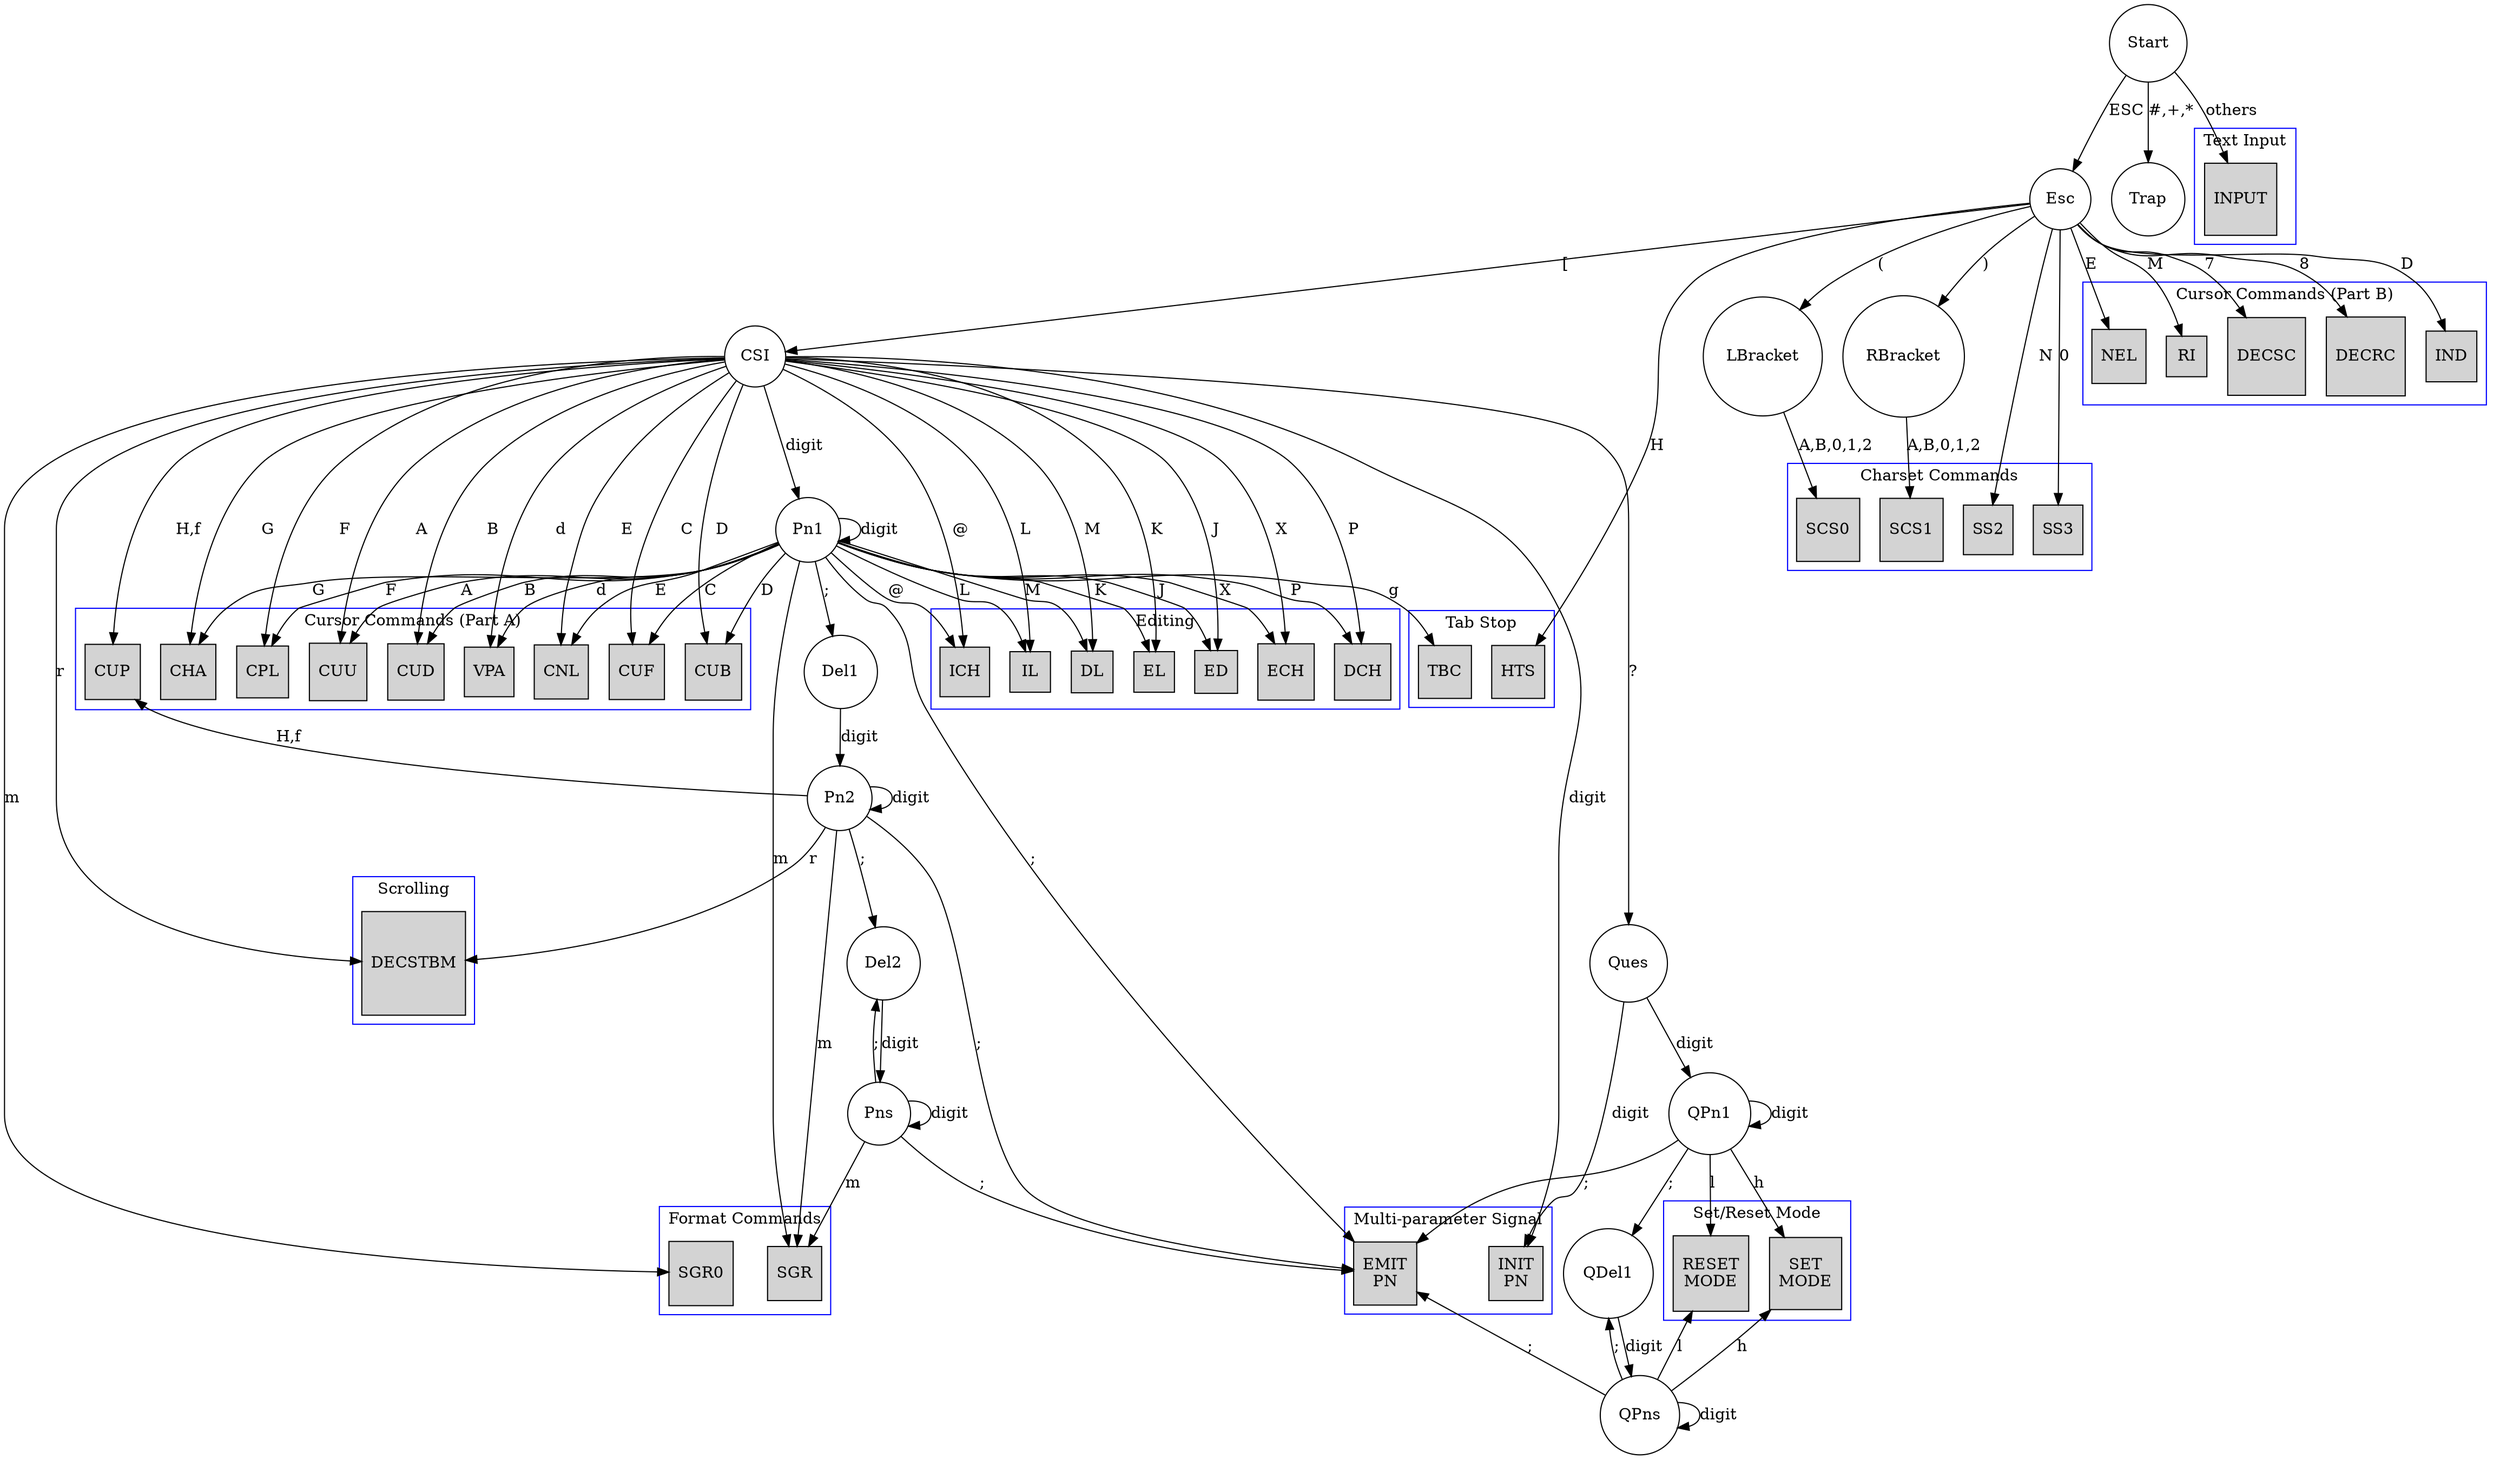 digraph DFA {   
//	edge[fontname="FangSong"];  
//	node[peripheries=2, fontname="FangSong"];  
//	size="16, 16";  
	rankdir=TB;
	node[shape=circle];  

	Start;

	/* Basic structure */

	// ESC
	Start->Esc[label=ESC];

	// ESC #,*,+
	Start->Trap[label="#,+,*"];

	// ESC [
	Esc->CSI[label="["];

	// ESC [ Pn
	CSI->Pn1[label="digit"];
	Pn1->Pn1[label="digit"];

	// ESC [ Pn; 
	Pn1->Del1[label=";"];

	// ESC [ Pn; Pn
	Del1->Pn2[label="digit"];
	Pn2->Pn2[label="digit"];

	// ESC [ Pn; Pn; 
	Pn2->Del2[label=";"];

	// ESC [ Pn; Pn; Pns
	Del2->Pns[label="digit"];
	Pns->Pns[label="digit"];
	Pns->Del2[label=";"];

	// ESC (
	Esc->LBracket[label="("];

	// ESC )
	Esc->RBracket[label=")"];

	// ESC [ ?
	CSI->Ques[label="?"];

	// ESC [ ? Pn
	Ques->QPn1[label="digit"];
	QPn1->QPn1[label="digit"];

	// ESC [ ? Pn; Pns
	QPn1->QDel1[label=";"];
	QDel1->QPns[label="digit"];
	QPns->QPns[label="digit"];
	QPns->QDel1[label=";"];

	/* Multi-parameter Signal */
	subgraph cluster7 {
		node[style=filled,shape=square];
        color=blue;
        label="Multi-parameter Signal";  
		EMIT_PN[label="EMIT\nPN"];
		INIT_PN[label="INIT\nPN"];
	}

	CSI->INIT_PN[label="digit"];
	Pn1->EMIT_PN[label=";"];
	Pn2->EMIT_PN[label=";"];
	Pns->EMIT_PN[label=";"];

	Ques->INIT_PN[label="digit"];
	QPn1->EMIT_PN[label=";"];

	// QPns->EMIT_PN
	EMIT_PN->QPns[label=";", dir="back"];
	
	/* Format Commands */
	subgraph cluster0 {
		node[style=filled,shape=square];
        color=blue;
        label="Format Commands";  
		SGR; SGR0;
	}

	Pn1->SGR[label="m"];
	Pn2->SGR[label="m"];
	Pns->SGR[label="m"];
	CSI->SGR0[label="m"];

	/* Charset Commands */
	subgraph cluster3 {
		node[style=filled,shape=square];
        color=blue;
        label="Charset Commands";  
		SCS0; SCS1; SS2; SS3;
	}

	LBracket->SCS0[label="A,B,0,1,2"];
	RBracket->SCS1[label="A,B,0,1,2"];
	Esc->SS2[label=N];
	Esc->SS3[label=0];

	/* Cursor Movement Commands */
	subgraph cluster1a {
		node[style=filled,shape=square];
        color=blue;
        label="Cursor Commands (Part A)";  
		CUU; CUD; CUF; CUB; CUP;
		CNL; CPL; CHA; VPA;
	}

	subgraph cluster1b {
		node[style=filled,shape=square];
        color=blue;
        label="Cursor Commands (Part B)";  
		IND; NEL; RI; DECSC; DECRC;
	}

	// ESC [ Pn A
	Pn1->CUU[label=A];  // Cursor up
	CSI->CUU[label=A];

	// ESC [ Pn B
	Pn1->CUD[label=B];  // Cursor down
	CSI->CUD[label=B];

	// ESC [ Pn C
	Pn1->CUF[label=C];  // Cursor forward (right)
	CSI->CUF[label=C];

	// ESC [ Pn D
	Pn1->CUB[label=D];  // Cursor backward (left)
	CSI->CUB[label=D];

	// ESC [ Pn E
	Pn1->CNL[label=E];  // Cursor next line
	CSI->CNL[label=E];

	// ESC [ Pn F
	Pn1->CPL[label=F];  // Cursor previous line
	CSI->CPL[label=F];

	// ESC [ Pn G
	Pn1->CHA[label=G];  // Cursor horizontal absolute
	CSI->CHA[label=G];

	// ESC [ Pn d
	Pn1->VPA[label=d];  // vertical line position absolute
	CSI->VPA[label=d];

	// ESC [ Pn; Pn H 
	Pn2->CUP[label="H,f"]; // Cursor Position

	// ESC [ H
	CSI->CUP[label="H,f"]; // Cursor Home

	// ESC D
	Esc->IND[label=D];  // Index

	// ESC E
	Esc->NEL[label=E];  // Next line

	// ESC M
	Esc->RI[label=M];  // Reserve Index

	// ESC 7
	Esc->DECSC[label=7]; // Save cursor

	// ESC 8
	Esc->DECRC[label=8]; // Restore cursor

	/* Scrolling */
	subgraph cluster2 {
		node[style=filled,shape=square];
        color=blue;
        label="Scrolling";  
		DECSTBM;
	}

	// ESC [ Pn; Pn r
	Pn2->DECSTBM[label=r]; // Set top and bottom margins
	CSI->DECSTBM[label=r];

	/* Erasing */
	subgraph cluster4 {
		node[style=filled,shape=square];
        color=blue;
        label="Erasing";  
		EL; ED;
	}

	CSI->EL[label=K];  // Erase in line
	Pn1->EL[label=K];

	CSI->ED[label=J];  // Erase in display
	Pn1->ED[label=J];

	/* Editing */
	subgraph cluster4 {
		node[style=filled,shape=square];
        color=blue;
        label="Editing";  
		ECH; DCH; ICH; IL; DL;
	}

	Pn1->ICH[label="@"]; // Insert character
	Pn1->ECH[label=X]; // Erase character
	Pn1->DCH[label=P]; // Delete character
	Pn1->IL[label=L];  // Insert line
	Pn1->DL[label=M];  // Delete line

	CSI->ICH[label="@"]; // Insert character
	CSI->ECH[label=X]; // Erase character
	CSI->DCH[label=P]; // Delete character
	CSI->IL[label=L];  // Insert line
	CSI->DL[label=M];  // Delete line

/*	ICH->Pn1[dir="back",label="@"]; // Insert character
	ECH->Pn1[dir="back",label=X]; // Erase character
	DCH->Pn1[dir="back",label=P]; // Delete character
	IL->Pn1[dir="back",label=L];  // Insert line
	DL->Pn1[dir="back",label=M]; */  // Delete line

/*	ICH->CSI[dir="back",label="@"]; // Insert character
	ECH->CSI[dir="back",label=X]; // Erase character
	DCH->CSI[dir="back",label=P]; // Delete character
	IL->CSI[dir="back",label=L];  // Insert line
	DL->CSI[dir="back",label=M]; */  // Delete line 


	/* Set/Reset Mode Commands */
	subgraph cluster5 {
		node[style=filled,shape=square];
        color=blue;
        label="Set/Reset Mode";  
		SETMODE[label="SET\nMODE"]; RESETMODE[label="RESET\nMODE"];
	}
	QPn1->SETMODE[label=h]
	QPn1->RESETMODE[label=l]

	SETMODE->QPns[label=h,dir="back"];
	RESETMODE->QPns[label=l,dir="back"];

	subgraph cluster6 {
		node[style=filled,shape=square];
        color=blue;
        label="Text Input";  
		INPUT;
	}
	Start->INPUT[label=others];

	subgraph cluster8 {
		node[style=filled,shape=square];
        color=blue;
        label="Tab Stop";  
		HTS; TBC;
	}

	Esc->HTS[label=H];
	Pn1->TBC[label=g];
}
